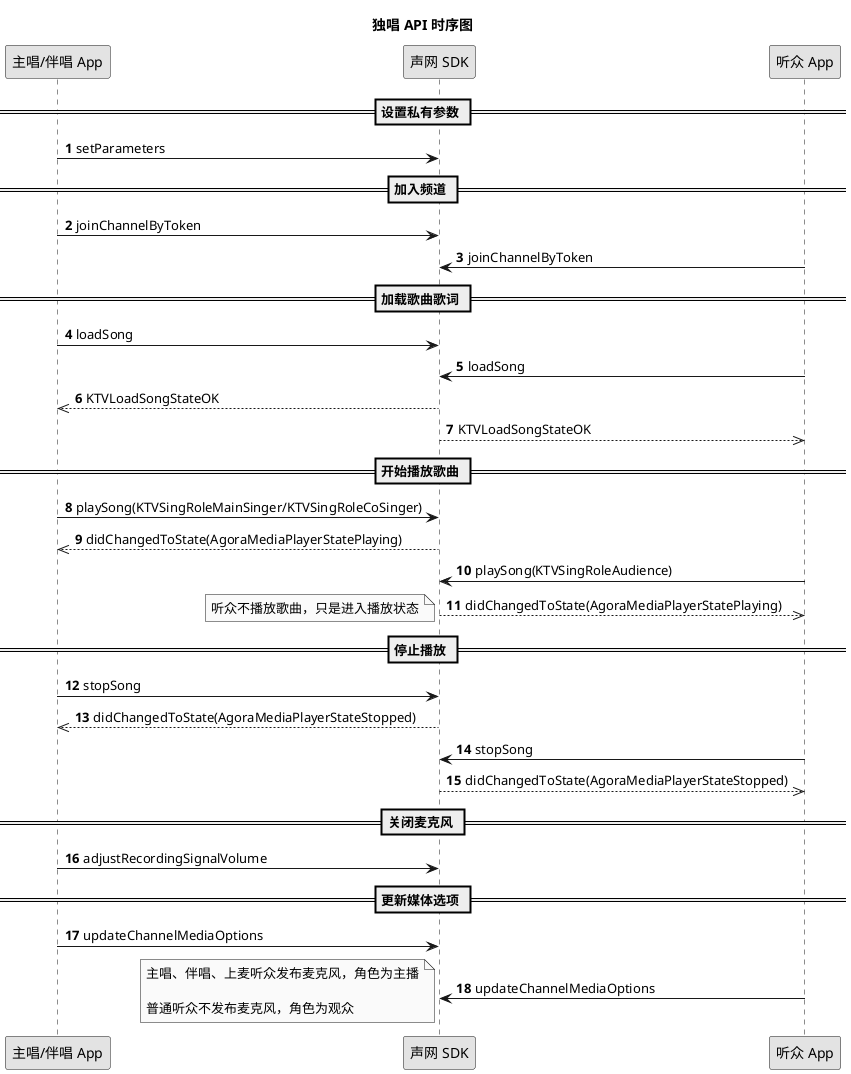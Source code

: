 @startuml
title 独唱 API 时序图
autonumber
skinparam monochrome true
participant "主唱/伴唱 App" as a
participant "声网 SDK" as b
participant "听众 App" as c
== 设置私有参数 ==
a -> b: setParameters
== 加入频道 ==
a -> b: joinChannelByToken
c -> b: joinChannelByToken
== 加载歌曲歌词 ==
a -> b: loadSong
c -> b: loadSong
b -->> a: KTVLoadSongStateOK
b -->> c: KTVLoadSongStateOK
== 开始播放歌曲 ==
a -> b: playSong(KTVSingRoleMainSinger/KTVSingRoleCoSinger)
b -->> a: didChangedToState(AgoraMediaPlayerStatePlaying)
c -> b: playSong(KTVSingRoleAudience)
b -->> c: didChangedToState(AgoraMediaPlayerStatePlaying)
note left
听众不播放歌曲，只是进入播放状态
end note
== 停止播放 ==
a -> b: stopSong
b -->> a: didChangedToState(AgoraMediaPlayerStateStopped)
c -> b: stopSong
b -->> c: didChangedToState(AgoraMediaPlayerStateStopped)
== 关闭麦克风 ==
a -> b: adjustRecordingSignalVolume
== 更新媒体选项 ==
a -> b: updateChannelMediaOptions
c -> b: updateChannelMediaOptions
note left
主唱、伴唱、上麦听众发布麦克风，角色为主播

普通听众不发布麦克风，角色为观众
end note
@enduml